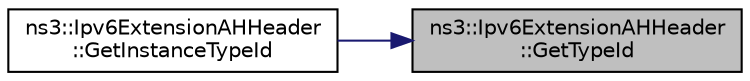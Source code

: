 digraph "ns3::Ipv6ExtensionAHHeader::GetTypeId"
{
 // LATEX_PDF_SIZE
  edge [fontname="Helvetica",fontsize="10",labelfontname="Helvetica",labelfontsize="10"];
  node [fontname="Helvetica",fontsize="10",shape=record];
  rankdir="RL";
  Node1 [label="ns3::Ipv6ExtensionAHHeader\l::GetTypeId",height=0.2,width=0.4,color="black", fillcolor="grey75", style="filled", fontcolor="black",tooltip="Get the type identificator."];
  Node1 -> Node2 [dir="back",color="midnightblue",fontsize="10",style="solid",fontname="Helvetica"];
  Node2 [label="ns3::Ipv6ExtensionAHHeader\l::GetInstanceTypeId",height=0.2,width=0.4,color="black", fillcolor="white", style="filled",URL="$classns3_1_1_ipv6_extension_a_h_header.html#a5563f12bdc519e13483451594a0d2bd1",tooltip="Get the instance type ID."];
}
